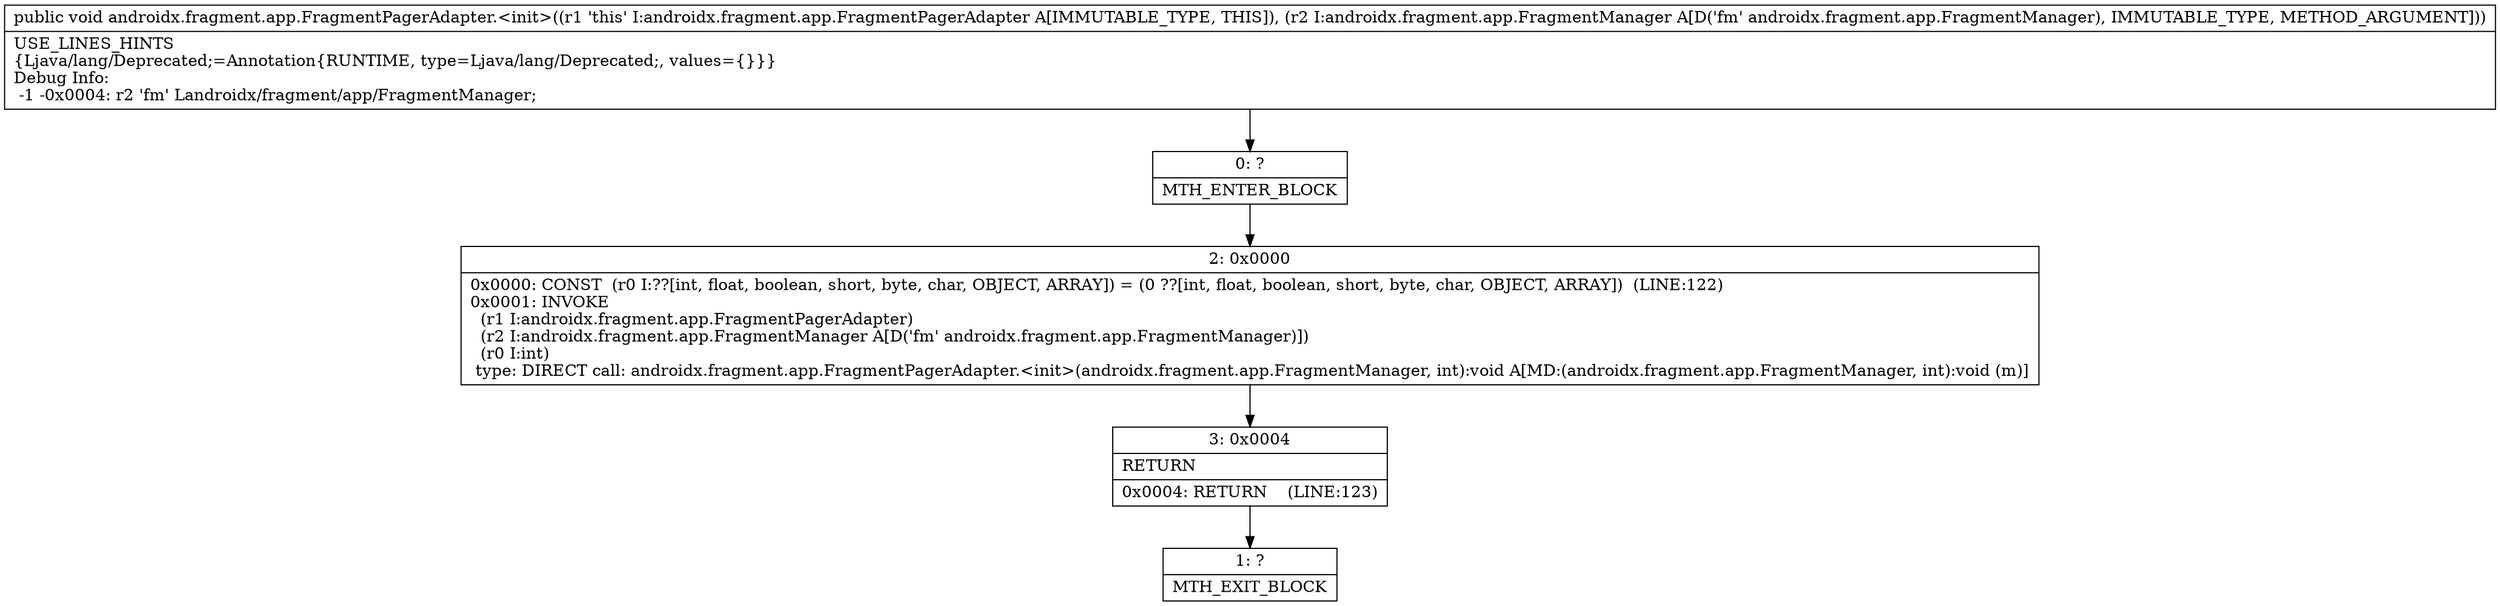 digraph "CFG forandroidx.fragment.app.FragmentPagerAdapter.\<init\>(Landroidx\/fragment\/app\/FragmentManager;)V" {
Node_0 [shape=record,label="{0\:\ ?|MTH_ENTER_BLOCK\l}"];
Node_2 [shape=record,label="{2\:\ 0x0000|0x0000: CONST  (r0 I:??[int, float, boolean, short, byte, char, OBJECT, ARRAY]) = (0 ??[int, float, boolean, short, byte, char, OBJECT, ARRAY])  (LINE:122)\l0x0001: INVOKE  \l  (r1 I:androidx.fragment.app.FragmentPagerAdapter)\l  (r2 I:androidx.fragment.app.FragmentManager A[D('fm' androidx.fragment.app.FragmentManager)])\l  (r0 I:int)\l type: DIRECT call: androidx.fragment.app.FragmentPagerAdapter.\<init\>(androidx.fragment.app.FragmentManager, int):void A[MD:(androidx.fragment.app.FragmentManager, int):void (m)]\l}"];
Node_3 [shape=record,label="{3\:\ 0x0004|RETURN\l|0x0004: RETURN    (LINE:123)\l}"];
Node_1 [shape=record,label="{1\:\ ?|MTH_EXIT_BLOCK\l}"];
MethodNode[shape=record,label="{public void androidx.fragment.app.FragmentPagerAdapter.\<init\>((r1 'this' I:androidx.fragment.app.FragmentPagerAdapter A[IMMUTABLE_TYPE, THIS]), (r2 I:androidx.fragment.app.FragmentManager A[D('fm' androidx.fragment.app.FragmentManager), IMMUTABLE_TYPE, METHOD_ARGUMENT]))  | USE_LINES_HINTS\l\{Ljava\/lang\/Deprecated;=Annotation\{RUNTIME, type=Ljava\/lang\/Deprecated;, values=\{\}\}\}\lDebug Info:\l  \-1 \-0x0004: r2 'fm' Landroidx\/fragment\/app\/FragmentManager;\l}"];
MethodNode -> Node_0;Node_0 -> Node_2;
Node_2 -> Node_3;
Node_3 -> Node_1;
}

